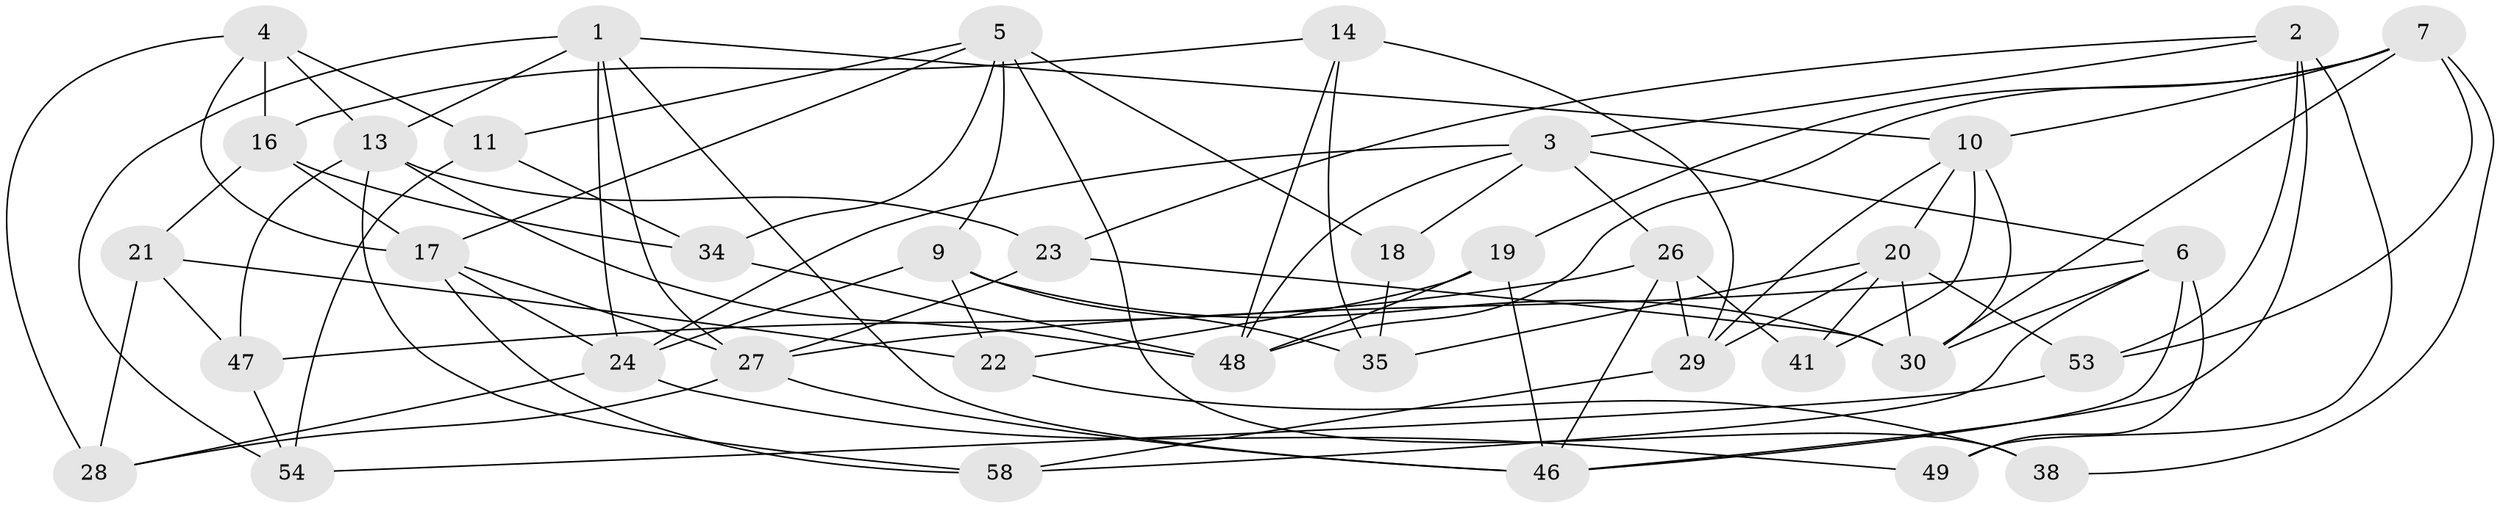 // Generated by graph-tools (version 1.1) at 2025/52/02/27/25 19:52:28]
// undirected, 37 vertices, 89 edges
graph export_dot {
graph [start="1"]
  node [color=gray90,style=filled];
  1 [super="+45"];
  2 [super="+12"];
  3 [super="+39"];
  4 [super="+15"];
  5 [super="+32"];
  6 [super="+25"];
  7 [super="+8"];
  9 [super="+43"];
  10 [super="+33"];
  11;
  13 [super="+31"];
  14 [super="+36"];
  16 [super="+59"];
  17 [super="+52"];
  18;
  19;
  20 [super="+44"];
  21;
  22 [super="+56"];
  23;
  24 [super="+37"];
  26 [super="+50"];
  27 [super="+55"];
  28;
  29 [super="+40"];
  30 [super="+42"];
  34;
  35 [super="+51"];
  38;
  41;
  46 [super="+60"];
  47;
  48 [super="+57"];
  49;
  53;
  54;
  58;
  1 -- 24;
  1 -- 54;
  1 -- 27;
  1 -- 46;
  1 -- 13;
  1 -- 10;
  2 -- 49 [weight=2];
  2 -- 23;
  2 -- 53;
  2 -- 46;
  2 -- 3;
  3 -- 6;
  3 -- 18;
  3 -- 26;
  3 -- 48;
  3 -- 24;
  4 -- 17;
  4 -- 16 [weight=2];
  4 -- 13;
  4 -- 11;
  4 -- 28;
  5 -- 9;
  5 -- 34;
  5 -- 38;
  5 -- 17;
  5 -- 18;
  5 -- 11;
  6 -- 58;
  6 -- 27;
  6 -- 49;
  6 -- 30;
  6 -- 46;
  7 -- 10;
  7 -- 48;
  7 -- 19;
  7 -- 53;
  7 -- 38;
  7 -- 30;
  9 -- 22 [weight=2];
  9 -- 24;
  9 -- 35;
  9 -- 30;
  10 -- 20;
  10 -- 41;
  10 -- 29;
  10 -- 30;
  11 -- 34;
  11 -- 54;
  13 -- 47;
  13 -- 23;
  13 -- 58;
  13 -- 48;
  14 -- 29 [weight=2];
  14 -- 48;
  14 -- 35 [weight=2];
  14 -- 16;
  16 -- 34;
  16 -- 21;
  16 -- 17;
  17 -- 58;
  17 -- 27;
  17 -- 24;
  18 -- 35 [weight=2];
  19 -- 48;
  19 -- 22;
  19 -- 46;
  20 -- 30;
  20 -- 41;
  20 -- 53;
  20 -- 29;
  20 -- 35;
  21 -- 47;
  21 -- 28;
  21 -- 22;
  22 -- 38 [weight=2];
  23 -- 30;
  23 -- 27;
  24 -- 49;
  24 -- 28;
  26 -- 41 [weight=2];
  26 -- 46;
  26 -- 47;
  26 -- 29;
  27 -- 28;
  27 -- 46;
  29 -- 58;
  34 -- 48;
  47 -- 54;
  53 -- 54;
}
